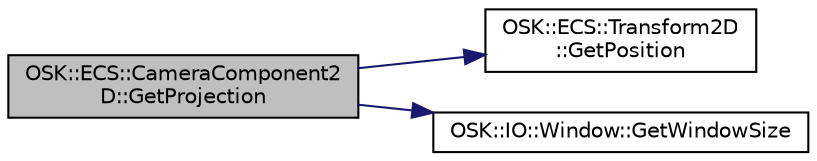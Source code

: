 digraph "OSK::ECS::CameraComponent2D::GetProjection"
{
 // LATEX_PDF_SIZE
  edge [fontname="Helvetica",fontsize="10",labelfontname="Helvetica",labelfontsize="10"];
  node [fontname="Helvetica",fontsize="10",shape=record];
  rankdir="LR";
  Node1 [label="OSK::ECS::CameraComponent2\lD::GetProjection",height=0.2,width=0.4,color="black", fillcolor="grey75", style="filled", fontcolor="black",tooltip="Devuelve la matriz proyección de la cámara."];
  Node1 -> Node2 [color="midnightblue",fontsize="10",style="solid"];
  Node2 [label="OSK::ECS::Transform2D\l::GetPosition",height=0.2,width=0.4,color="black", fillcolor="white", style="filled",URL="$class_o_s_k_1_1_e_c_s_1_1_transform2_d.html#a91ae8691a7cb6100eccea450d594f178",tooltip="Vector posición en el mundo 2D."];
  Node1 -> Node3 [color="midnightblue",fontsize="10",style="solid"];
  Node3 [label="OSK::IO::Window::GetWindowSize",height=0.2,width=0.4,color="black", fillcolor="white", style="filled",URL="$class_o_s_k_1_1_i_o_1_1_window.html#aa7f9f244691159612d42ddbc1fdc9288",tooltip="Devuelve el tamaño de la ventana, en píxeles."];
}
